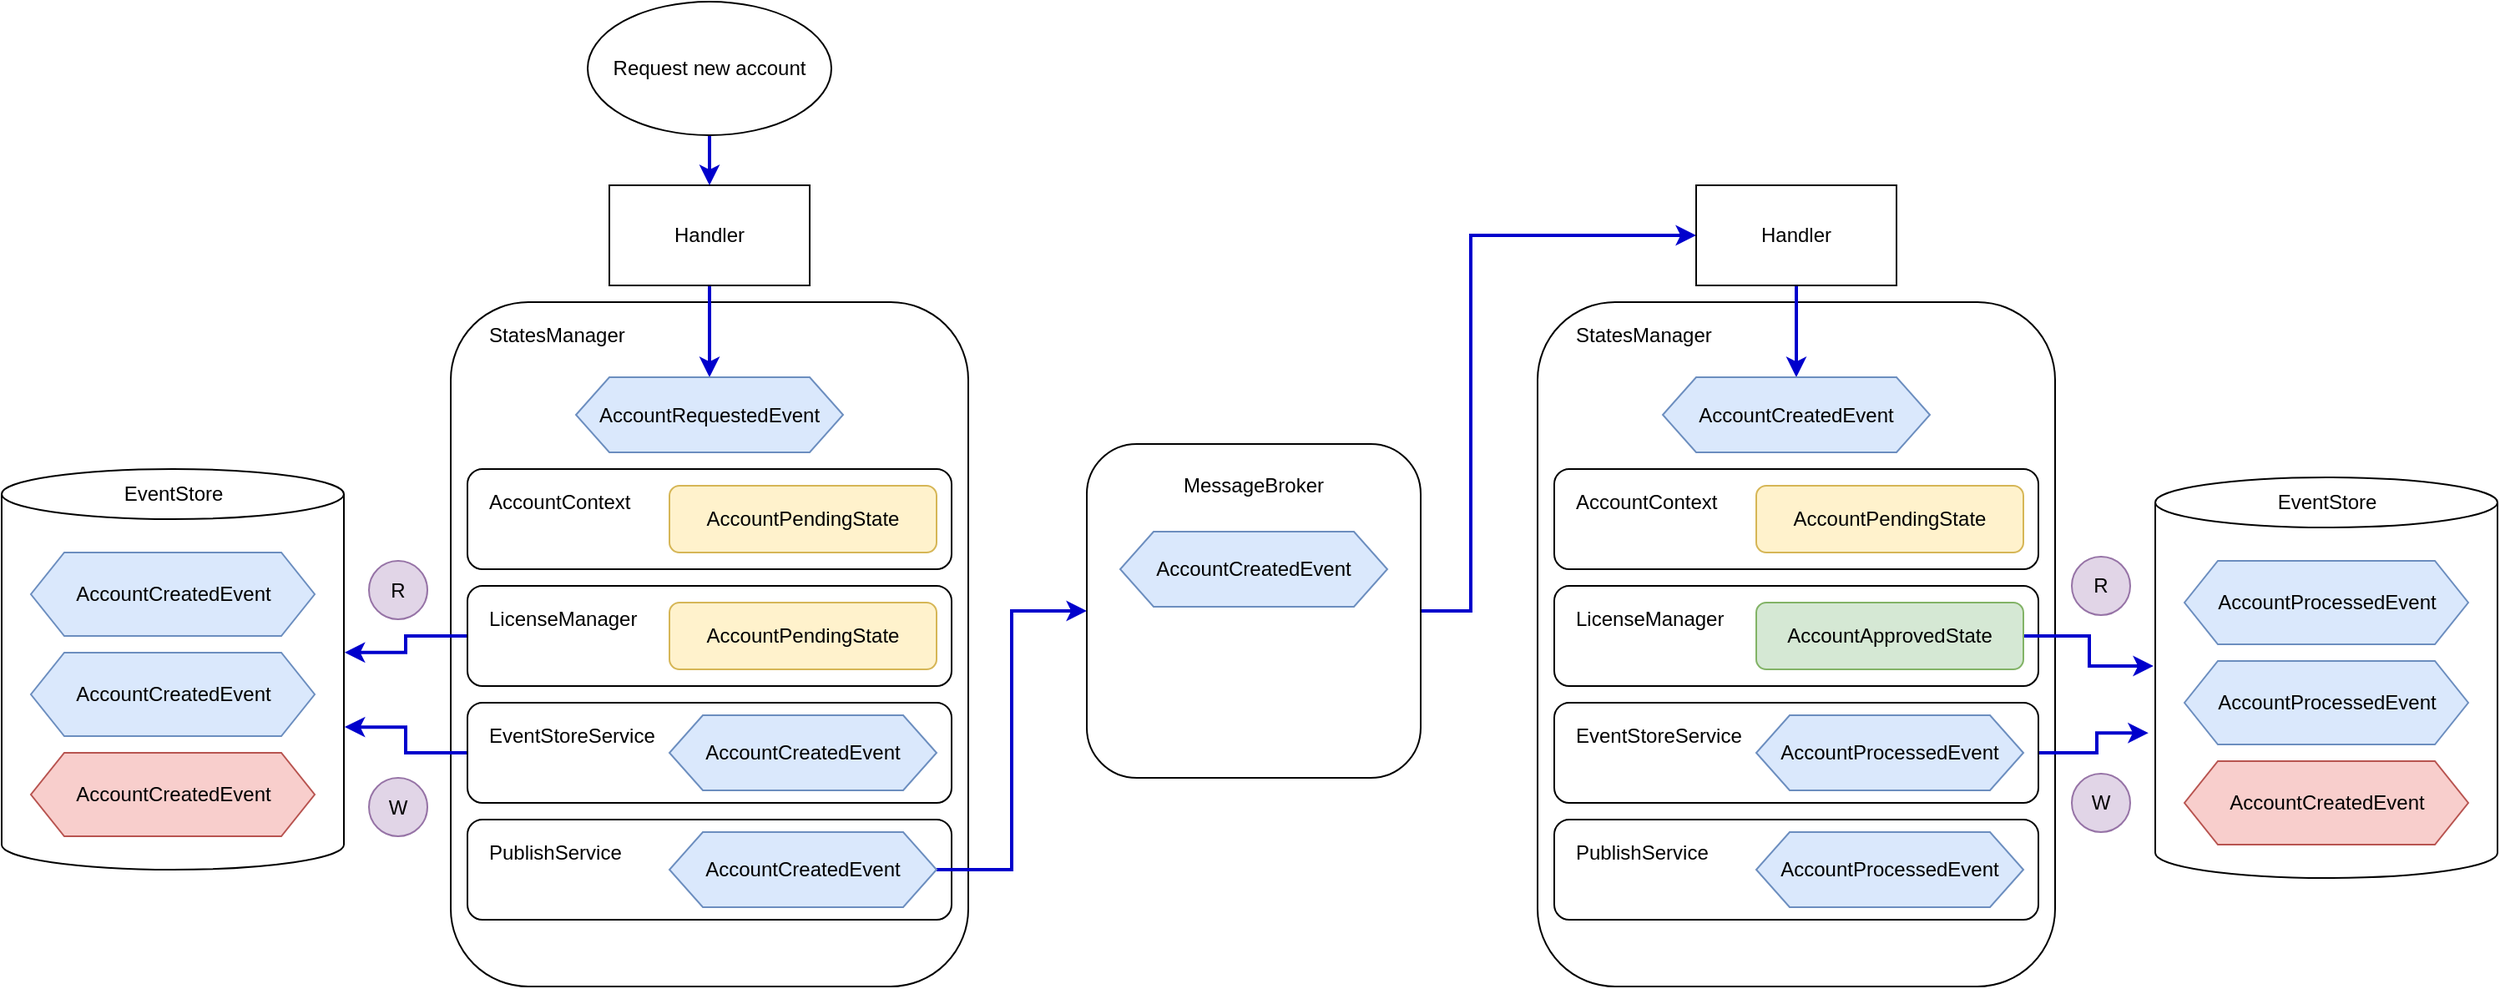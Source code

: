 <mxfile version="14.2.9" type="github"><diagram id="admTBz_KrJmi1BbA4oSx" name="Page-1"><mxGraphModel dx="2249" dy="714" grid="1" gridSize="10" guides="1" tooltips="1" connect="1" arrows="1" fold="1" page="1" pageScale="1" pageWidth="827" pageHeight="1169" math="0" shadow="0"><root><mxCell id="0"/><mxCell id="1" parent="0"/><mxCell id="jYcr3VotyzjDWBihK4hr-34" value="" style="rounded=1;whiteSpace=wrap;html=1;strokeWidth=1;perimeterSpacing=0;" vertex="1" parent="1"><mxGeometry x="39" y="230" width="310" height="410" as="geometry"/></mxCell><mxCell id="jYcr3VotyzjDWBihK4hr-35" value="" style="shape=cylinder3;whiteSpace=wrap;html=1;boundedLbl=1;backgroundOutline=1;size=15;" vertex="1" parent="1"><mxGeometry x="-230" y="330" width="205" height="240" as="geometry"/></mxCell><mxCell id="jYcr3VotyzjDWBihK4hr-38" value="AccountCreatedEvent" style="shape=hexagon;perimeter=hexagonPerimeter2;whiteSpace=wrap;html=1;fixedSize=1;fillColor=#dae8fc;strokeColor=#6c8ebf;" vertex="1" parent="1"><mxGeometry x="-212.5" y="380" width="170" height="50" as="geometry"/></mxCell><mxCell id="jYcr3VotyzjDWBihK4hr-39" style="edgeStyle=orthogonalEdgeStyle;rounded=0;orthogonalLoop=1;jettySize=auto;html=1;entryX=0.5;entryY=0;entryDx=0;entryDy=0;strokeWidth=2;strokeColor=#0000CC;" edge="1" parent="1" source="jYcr3VotyzjDWBihK4hr-40" target="jYcr3VotyzjDWBihK4hr-125"><mxGeometry relative="1" as="geometry"><mxPoint x="194" y="265" as="targetPoint"/></mxGeometry></mxCell><mxCell id="jYcr3VotyzjDWBihK4hr-40" value="Handler" style="rounded=0;whiteSpace=wrap;html=1;" vertex="1" parent="1"><mxGeometry x="134" y="160" width="120" height="60" as="geometry"/></mxCell><mxCell id="jYcr3VotyzjDWBihK4hr-44" value="" style="rounded=1;whiteSpace=wrap;html=1;fillColor=#ffffff;" vertex="1" parent="1"><mxGeometry x="49" y="540" width="290" height="60" as="geometry"/></mxCell><mxCell id="jYcr3VotyzjDWBihK4hr-45" value="AccountCreatedEvent" style="shape=hexagon;perimeter=hexagonPerimeter2;whiteSpace=wrap;html=1;fixedSize=1;fillColor=#dae8fc;strokeColor=#6c8ebf;" vertex="1" parent="1"><mxGeometry x="-212.5" y="440" width="170" height="50" as="geometry"/></mxCell><mxCell id="jYcr3VotyzjDWBihK4hr-47" value="AccountCreatedEvent" style="shape=hexagon;perimeter=hexagonPerimeter2;whiteSpace=wrap;html=1;fixedSize=1;fillColor=#f8cecc;strokeColor=#b85450;" vertex="1" parent="1"><mxGeometry x="-212.5" y="500" width="170" height="50" as="geometry"/></mxCell><mxCell id="jYcr3VotyzjDWBihK4hr-122" style="edgeStyle=orthogonalEdgeStyle;rounded=0;orthogonalLoop=1;jettySize=auto;html=1;entryX=1.002;entryY=0.644;entryDx=0;entryDy=0;entryPerimeter=0;strokeColor=#0000CC;strokeWidth=2;" edge="1" parent="1" source="jYcr3VotyzjDWBihK4hr-48" target="jYcr3VotyzjDWBihK4hr-35"><mxGeometry relative="1" as="geometry"/></mxCell><mxCell id="jYcr3VotyzjDWBihK4hr-48" value="" style="rounded=1;whiteSpace=wrap;html=1;fillColor=#ffffff;" vertex="1" parent="1"><mxGeometry x="49" y="470" width="290" height="60" as="geometry"/></mxCell><mxCell id="jYcr3VotyzjDWBihK4hr-117" style="edgeStyle=orthogonalEdgeStyle;rounded=0;orthogonalLoop=1;jettySize=auto;html=1;entryX=1.002;entryY=0.458;entryDx=0;entryDy=0;entryPerimeter=0;strokeColor=#0000CC;strokeWidth=2;" edge="1" parent="1" source="jYcr3VotyzjDWBihK4hr-49" target="jYcr3VotyzjDWBihK4hr-35"><mxGeometry relative="1" as="geometry"/></mxCell><mxCell id="jYcr3VotyzjDWBihK4hr-49" value="" style="rounded=1;whiteSpace=wrap;html=1;fillColor=#ffffff;" vertex="1" parent="1"><mxGeometry x="49" y="400" width="290" height="60" as="geometry"/></mxCell><mxCell id="jYcr3VotyzjDWBihK4hr-50" value="" style="rounded=1;whiteSpace=wrap;html=1;fillColor=#ffffff;" vertex="1" parent="1"><mxGeometry x="49" y="330" width="290" height="60" as="geometry"/></mxCell><mxCell id="jYcr3VotyzjDWBihK4hr-51" value="PublishService" style="text;html=1;strokeColor=none;fillColor=none;align=left;verticalAlign=middle;whiteSpace=wrap;rounded=0;" vertex="1" parent="1"><mxGeometry x="60" y="550" width="100" height="20" as="geometry"/></mxCell><mxCell id="jYcr3VotyzjDWBihK4hr-52" value="EventStoreService" style="text;html=1;strokeColor=none;fillColor=none;align=left;verticalAlign=middle;whiteSpace=wrap;rounded=0;" vertex="1" parent="1"><mxGeometry x="60" y="480" width="100" height="20" as="geometry"/></mxCell><mxCell id="jYcr3VotyzjDWBihK4hr-53" value="LicenseManager" style="text;html=1;strokeColor=none;fillColor=none;align=left;verticalAlign=middle;whiteSpace=wrap;rounded=0;" vertex="1" parent="1"><mxGeometry x="60" y="410" width="100" height="20" as="geometry"/></mxCell><mxCell id="jYcr3VotyzjDWBihK4hr-54" value="AccountContext" style="text;html=1;strokeColor=none;fillColor=none;align=left;verticalAlign=middle;whiteSpace=wrap;rounded=0;" vertex="1" parent="1"><mxGeometry x="60" y="340" width="100" height="20" as="geometry"/></mxCell><mxCell id="jYcr3VotyzjDWBihK4hr-55" value="StatesManager" style="text;html=1;strokeColor=none;fillColor=none;align=left;verticalAlign=middle;whiteSpace=wrap;rounded=0;" vertex="1" parent="1"><mxGeometry x="60" y="240" width="100" height="20" as="geometry"/></mxCell><mxCell id="jYcr3VotyzjDWBihK4hr-60" value="AccountCreatedEvent" style="shape=hexagon;perimeter=hexagonPerimeter2;whiteSpace=wrap;html=1;fixedSize=1;fillColor=#dae8fc;strokeColor=#6c8ebf;" vertex="1" parent="1"><mxGeometry x="170" y="477.5" width="160" height="45" as="geometry"/></mxCell><mxCell id="jYcr3VotyzjDWBihK4hr-61" value="AccountPendingState" style="rounded=1;whiteSpace=wrap;html=1;strokeWidth=1;fillColor=#fff2cc;strokeColor=#d6b656;" vertex="1" parent="1"><mxGeometry x="170" y="410" width="160" height="40" as="geometry"/></mxCell><mxCell id="jYcr3VotyzjDWBihK4hr-62" value="R" style="ellipse;whiteSpace=wrap;html=1;aspect=fixed;fillColor=#e1d5e7;strokeColor=#9673a6;" vertex="1" parent="1"><mxGeometry x="-10" y="385" width="35" height="35" as="geometry"/></mxCell><mxCell id="jYcr3VotyzjDWBihK4hr-64" value="AccountPendingState" style="rounded=1;whiteSpace=wrap;html=1;strokeWidth=1;fillColor=#fff2cc;strokeColor=#d6b656;" vertex="1" parent="1"><mxGeometry x="170" y="340" width="160" height="40" as="geometry"/></mxCell><mxCell id="jYcr3VotyzjDWBihK4hr-100" style="edgeStyle=orthogonalEdgeStyle;rounded=0;orthogonalLoop=1;jettySize=auto;html=1;entryX=0;entryY=0.5;entryDx=0;entryDy=0;strokeColor=#0000CC;strokeWidth=2;" edge="1" parent="1" source="jYcr3VotyzjDWBihK4hr-68" target="jYcr3VotyzjDWBihK4hr-69"><mxGeometry relative="1" as="geometry"/></mxCell><mxCell id="jYcr3VotyzjDWBihK4hr-68" value="AccountCreatedEvent" style="shape=hexagon;perimeter=hexagonPerimeter2;whiteSpace=wrap;html=1;fixedSize=1;fillColor=#dae8fc;strokeColor=#6c8ebf;" vertex="1" parent="1"><mxGeometry x="170" y="547.5" width="160" height="45" as="geometry"/></mxCell><mxCell id="jYcr3VotyzjDWBihK4hr-113" style="edgeStyle=orthogonalEdgeStyle;rounded=0;orthogonalLoop=1;jettySize=auto;html=1;entryX=0;entryY=0.5;entryDx=0;entryDy=0;strokeColor=#0000CC;strokeWidth=2;" edge="1" parent="1" source="jYcr3VotyzjDWBihK4hr-69" target="jYcr3VotyzjDWBihK4hr-79"><mxGeometry relative="1" as="geometry"><Array as="points"><mxPoint x="650" y="415"/><mxPoint x="650" y="190"/></Array></mxGeometry></mxCell><mxCell id="jYcr3VotyzjDWBihK4hr-69" value="" style="rounded=1;whiteSpace=wrap;html=1;strokeWidth=1;fillColor=#ffffff;" vertex="1" parent="1"><mxGeometry x="420" y="315" width="200" height="200" as="geometry"/></mxCell><mxCell id="jYcr3VotyzjDWBihK4hr-73" style="edgeStyle=orthogonalEdgeStyle;rounded=0;orthogonalLoop=1;jettySize=auto;html=1;exitX=0.5;exitY=1;exitDx=0;exitDy=0;entryX=0.5;entryY=0;entryDx=0;entryDy=0;strokeColor=#0000CC;strokeWidth=2;" edge="1" parent="1" source="jYcr3VotyzjDWBihK4hr-72" target="jYcr3VotyzjDWBihK4hr-40"><mxGeometry relative="1" as="geometry"/></mxCell><mxCell id="jYcr3VotyzjDWBihK4hr-72" value="Request new account" style="ellipse;whiteSpace=wrap;html=1;strokeWidth=1;fillColor=#ffffff;" vertex="1" parent="1"><mxGeometry x="121" y="50" width="146" height="80" as="geometry"/></mxCell><mxCell id="jYcr3VotyzjDWBihK4hr-74" value="" style="rounded=1;whiteSpace=wrap;html=1;strokeWidth=1;perimeterSpacing=0;" vertex="1" parent="1"><mxGeometry x="690" y="230" width="310" height="410" as="geometry"/></mxCell><mxCell id="jYcr3VotyzjDWBihK4hr-75" value="" style="shape=cylinder3;whiteSpace=wrap;html=1;boundedLbl=1;backgroundOutline=1;size=15;" vertex="1" parent="1"><mxGeometry x="1060" y="335" width="205" height="240" as="geometry"/></mxCell><mxCell id="jYcr3VotyzjDWBihK4hr-77" value="AccountProcessedEvent" style="shape=hexagon;perimeter=hexagonPerimeter2;whiteSpace=wrap;html=1;fixedSize=1;fillColor=#dae8fc;strokeColor=#6c8ebf;" vertex="1" parent="1"><mxGeometry x="1077.5" y="385" width="170" height="50" as="geometry"/></mxCell><mxCell id="jYcr3VotyzjDWBihK4hr-78" style="edgeStyle=orthogonalEdgeStyle;rounded=0;orthogonalLoop=1;jettySize=auto;html=1;entryX=0.5;entryY=0;entryDx=0;entryDy=0;strokeWidth=2;strokeColor=#0000CC;" edge="1" parent="1" source="jYcr3VotyzjDWBihK4hr-79" target="jYcr3VotyzjDWBihK4hr-114"><mxGeometry relative="1" as="geometry"><mxPoint x="845" y="265" as="targetPoint"/></mxGeometry></mxCell><mxCell id="jYcr3VotyzjDWBihK4hr-79" value="Handler" style="rounded=0;whiteSpace=wrap;html=1;" vertex="1" parent="1"><mxGeometry x="785" y="160" width="120" height="60" as="geometry"/></mxCell><mxCell id="jYcr3VotyzjDWBihK4hr-80" value="" style="rounded=1;whiteSpace=wrap;html=1;fillColor=#ffffff;" vertex="1" parent="1"><mxGeometry x="700" y="540" width="290" height="60" as="geometry"/></mxCell><mxCell id="jYcr3VotyzjDWBihK4hr-81" value="AccountProcessedEvent" style="shape=hexagon;perimeter=hexagonPerimeter2;whiteSpace=wrap;html=1;fixedSize=1;fillColor=#dae8fc;strokeColor=#6c8ebf;" vertex="1" parent="1"><mxGeometry x="1077.5" y="445" width="170" height="50" as="geometry"/></mxCell><mxCell id="jYcr3VotyzjDWBihK4hr-82" value="AccountCreatedEvent" style="shape=hexagon;perimeter=hexagonPerimeter2;whiteSpace=wrap;html=1;fixedSize=1;fillColor=#f8cecc;strokeColor=#b85450;" vertex="1" parent="1"><mxGeometry x="1077.5" y="505" width="170" height="50" as="geometry"/></mxCell><mxCell id="jYcr3VotyzjDWBihK4hr-121" style="edgeStyle=orthogonalEdgeStyle;rounded=0;orthogonalLoop=1;jettySize=auto;html=1;entryX=-0.02;entryY=0.638;entryDx=0;entryDy=0;entryPerimeter=0;strokeColor=#0000CC;strokeWidth=2;" edge="1" parent="1" source="jYcr3VotyzjDWBihK4hr-85" target="jYcr3VotyzjDWBihK4hr-75"><mxGeometry relative="1" as="geometry"/></mxCell><mxCell id="jYcr3VotyzjDWBihK4hr-85" value="" style="rounded=1;whiteSpace=wrap;html=1;fillColor=#ffffff;" vertex="1" parent="1"><mxGeometry x="700" y="470" width="290" height="60" as="geometry"/></mxCell><mxCell id="jYcr3VotyzjDWBihK4hr-86" value="" style="rounded=1;whiteSpace=wrap;html=1;fillColor=#ffffff;" vertex="1" parent="1"><mxGeometry x="700" y="400" width="290" height="60" as="geometry"/></mxCell><mxCell id="jYcr3VotyzjDWBihK4hr-87" value="" style="rounded=1;whiteSpace=wrap;html=1;fillColor=#ffffff;" vertex="1" parent="1"><mxGeometry x="700" y="330" width="290" height="60" as="geometry"/></mxCell><mxCell id="jYcr3VotyzjDWBihK4hr-88" value="PublishService" style="text;html=1;strokeColor=none;fillColor=none;align=left;verticalAlign=middle;whiteSpace=wrap;rounded=0;" vertex="1" parent="1"><mxGeometry x="711" y="550" width="100" height="20" as="geometry"/></mxCell><mxCell id="jYcr3VotyzjDWBihK4hr-89" value="EventStoreService" style="text;html=1;strokeColor=none;fillColor=none;align=left;verticalAlign=middle;whiteSpace=wrap;rounded=0;" vertex="1" parent="1"><mxGeometry x="711" y="480" width="100" height="20" as="geometry"/></mxCell><mxCell id="jYcr3VotyzjDWBihK4hr-90" value="LicenseManager" style="text;html=1;strokeColor=none;fillColor=none;align=left;verticalAlign=middle;whiteSpace=wrap;rounded=0;" vertex="1" parent="1"><mxGeometry x="711" y="410" width="100" height="20" as="geometry"/></mxCell><mxCell id="jYcr3VotyzjDWBihK4hr-91" value="AccountContext" style="text;html=1;strokeColor=none;fillColor=none;align=left;verticalAlign=middle;whiteSpace=wrap;rounded=0;" vertex="1" parent="1"><mxGeometry x="711" y="340" width="100" height="20" as="geometry"/></mxCell><mxCell id="jYcr3VotyzjDWBihK4hr-92" value="StatesManager" style="text;html=1;strokeColor=none;fillColor=none;align=left;verticalAlign=middle;whiteSpace=wrap;rounded=0;" vertex="1" parent="1"><mxGeometry x="711" y="240" width="100" height="20" as="geometry"/></mxCell><mxCell id="jYcr3VotyzjDWBihK4hr-93" value="AccountProcessedEvent" style="shape=hexagon;perimeter=hexagonPerimeter2;whiteSpace=wrap;html=1;fixedSize=1;fillColor=#dae8fc;strokeColor=#6c8ebf;" vertex="1" parent="1"><mxGeometry x="821" y="477.5" width="160" height="45" as="geometry"/></mxCell><mxCell id="jYcr3VotyzjDWBihK4hr-120" style="edgeStyle=orthogonalEdgeStyle;rounded=0;orthogonalLoop=1;jettySize=auto;html=1;entryX=-0.005;entryY=0.471;entryDx=0;entryDy=0;entryPerimeter=0;strokeColor=#0000CC;strokeWidth=2;" edge="1" parent="1" source="jYcr3VotyzjDWBihK4hr-94" target="jYcr3VotyzjDWBihK4hr-75"><mxGeometry relative="1" as="geometry"/></mxCell><mxCell id="jYcr3VotyzjDWBihK4hr-94" value="AccountApprovedState" style="rounded=1;whiteSpace=wrap;html=1;strokeWidth=1;fillColor=#d5e8d4;strokeColor=#82b366;" vertex="1" parent="1"><mxGeometry x="821" y="410" width="160" height="40" as="geometry"/></mxCell><mxCell id="jYcr3VotyzjDWBihK4hr-96" value="AccountPendingState" style="rounded=1;whiteSpace=wrap;html=1;strokeWidth=1;fillColor=#fff2cc;strokeColor=#d6b656;" vertex="1" parent="1"><mxGeometry x="821" y="340" width="160" height="40" as="geometry"/></mxCell><mxCell id="jYcr3VotyzjDWBihK4hr-98" value="AccountProcessedEvent" style="shape=hexagon;perimeter=hexagonPerimeter2;whiteSpace=wrap;html=1;fixedSize=1;fillColor=#dae8fc;strokeColor=#6c8ebf;" vertex="1" parent="1"><mxGeometry x="821" y="547.5" width="160" height="45" as="geometry"/></mxCell><mxCell id="jYcr3VotyzjDWBihK4hr-101" value="MessageBroker" style="text;html=1;strokeColor=none;fillColor=none;align=center;verticalAlign=middle;whiteSpace=wrap;rounded=0;" vertex="1" parent="1"><mxGeometry x="470" y="330" width="100" height="20" as="geometry"/></mxCell><mxCell id="jYcr3VotyzjDWBihK4hr-102" value="AccountCreatedEvent" style="shape=hexagon;perimeter=hexagonPerimeter2;whiteSpace=wrap;html=1;fixedSize=1;fillColor=#dae8fc;strokeColor=#6c8ebf;" vertex="1" parent="1"><mxGeometry x="440" y="367.5" width="160" height="45" as="geometry"/></mxCell><mxCell id="jYcr3VotyzjDWBihK4hr-111" value="EventStore" style="text;html=1;strokeColor=none;fillColor=none;align=center;verticalAlign=middle;whiteSpace=wrap;rounded=0;" vertex="1" parent="1"><mxGeometry x="-177.5" y="335" width="100" height="20" as="geometry"/></mxCell><mxCell id="jYcr3VotyzjDWBihK4hr-112" value="EventStore" style="text;html=1;strokeColor=none;fillColor=none;align=center;verticalAlign=middle;whiteSpace=wrap;rounded=0;" vertex="1" parent="1"><mxGeometry x="1112.5" y="340" width="100" height="20" as="geometry"/></mxCell><mxCell id="jYcr3VotyzjDWBihK4hr-114" value="AccountCreatedEvent" style="shape=hexagon;perimeter=hexagonPerimeter2;whiteSpace=wrap;html=1;fixedSize=1;fillColor=#dae8fc;strokeColor=#6c8ebf;" vertex="1" parent="1"><mxGeometry x="765" y="275" width="160" height="45" as="geometry"/></mxCell><mxCell id="jYcr3VotyzjDWBihK4hr-119" value="W" style="ellipse;whiteSpace=wrap;html=1;aspect=fixed;fillColor=#e1d5e7;strokeColor=#9673a6;" vertex="1" parent="1"><mxGeometry x="-10" y="515" width="35" height="35" as="geometry"/></mxCell><mxCell id="jYcr3VotyzjDWBihK4hr-123" value="R" style="ellipse;whiteSpace=wrap;html=1;aspect=fixed;fillColor=#e1d5e7;strokeColor=#9673a6;" vertex="1" parent="1"><mxGeometry x="1010" y="382.5" width="35" height="35" as="geometry"/></mxCell><mxCell id="jYcr3VotyzjDWBihK4hr-124" value="W" style="ellipse;whiteSpace=wrap;html=1;aspect=fixed;fillColor=#e1d5e7;strokeColor=#9673a6;" vertex="1" parent="1"><mxGeometry x="1010" y="512.5" width="35" height="35" as="geometry"/></mxCell><mxCell id="jYcr3VotyzjDWBihK4hr-125" value="AccountRequestedEvent" style="shape=hexagon;perimeter=hexagonPerimeter2;whiteSpace=wrap;html=1;fixedSize=1;fillColor=#dae8fc;strokeColor=#6c8ebf;" vertex="1" parent="1"><mxGeometry x="114" y="275" width="160" height="45" as="geometry"/></mxCell></root></mxGraphModel></diagram></mxfile>